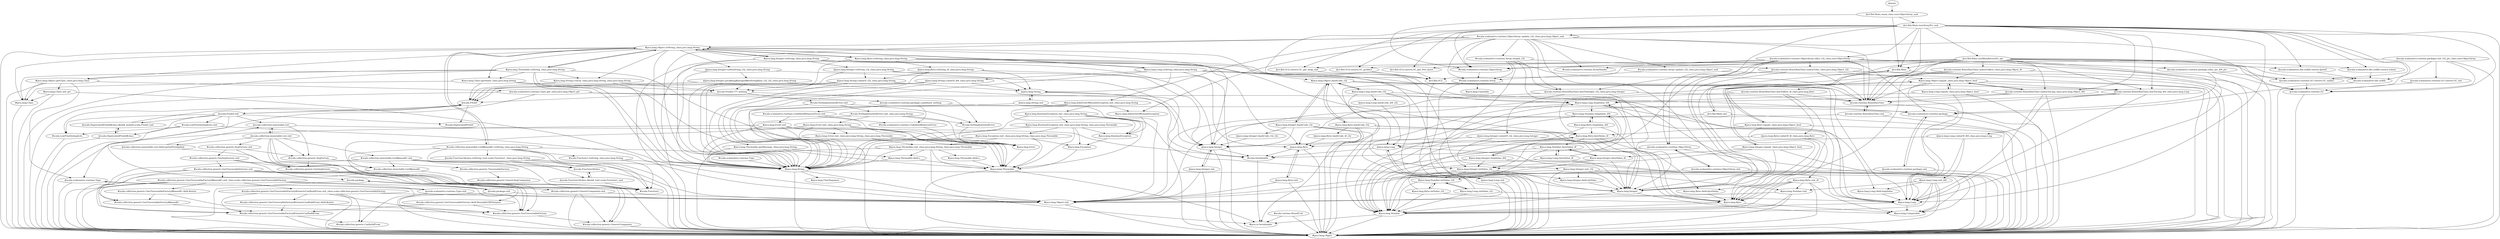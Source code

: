 digraph G {
"@main"->"@cl.fbd.Main::main_class.ssnr.ObjectArray_unit";
"#scala.scalanative.runtime.Type"->"#java.lang.String";
"#java.lang.String"->"#java.io.Serializable";
"#java.lang.String"->"#java.lang.Comparable";
"#java.lang.String"->"#java.lang.CharSequence";
"#java.lang.String"->"#java.lang.Object";
"#scala.scalanative.runtime.ObjectArray"->"#scala.scalanative.runtime.Array";
"#scala.scalanative.runtime.Array"->"#java.io.Serializable";
"#scala.scalanative.runtime.Array"->"#java.lang.Cloneable";
"#scala.scalanative.runtime.Array"->"#java.lang.Object";
"#scala.runtime.BoxedUnit"->"#java.io.Serializable";
"#scala.runtime.BoxedUnit"->"#java.lang.Object";
"@scala.scalanative.runtime.package::init_i32_ptr_class.ssnr.ObjectArray"->"@scala.scalanative.runtime.package";
"@scala.scalanative.runtime.package::init_i32_ptr_class.ssnr.ObjectArray"->"#scala.scalanative.runtime.ObjectArray";
"@scala.scalanative.runtime.package::init_i32_ptr_class.ssnr.ObjectArray"->"@scala.scalanative.runtime.GC";
"@scala.scalanative.runtime.package::init_i32_ptr_class.ssnr.ObjectArray"->"@scala.scalanative.runtime.GC::extern.GC_init";
"@scala.scalanative.runtime.package::init_i32_ptr_class.ssnr.ObjectArray"->"#java.lang.Object";
"@scala.scalanative.runtime.GC::extern.GC_init"->"@scala.scalanative.runtime.GC";
"@scala.scalanative.runtime.GC"->"#java.lang.Object";
"@scala.scalanative.runtime.package"->"@scala.scalanative.runtime.package::init";
"@scala.scalanative.runtime.package"->"#java.lang.Object";
"@scala.scalanative.runtime.package::init"->"@scala.scalanative.runtime.package";
"@scala.scalanative.runtime.package::init"->"#java.lang.Object::init";
"@scala.scalanative.runtime.package::init"->"#java.lang.Object";
"#java.lang.Object::init"->"#java.lang.Object";
"@cl.fbd.Main::main_class.ssnr.ObjectArray_unit"->"@cl.fbd.Main::testArrayPtr_unit";
"@cl.fbd.Main::main_class.ssnr.ObjectArray_unit"->"#scala.scalanative.runtime.ObjectArray";
"@cl.fbd.Main::main_class.ssnr.ObjectArray_unit"->"@cl.fbd.Main";
"@cl.fbd.Main"->"@cl.fbd.Main::init";
"@cl.fbd.Main"->"#java.lang.Object";
"@cl.fbd.Main::init"->"#java.lang.Object::init";
"@cl.fbd.Main::init"->"#java.lang.Object";
"@cl.fbd.Main::init"->"@cl.fbd.Main";
"@cl.fbd.Main::testArrayPtr_unit"->"@cl.fbd.GC2::extern.GC_get_heap_size";
"@cl.fbd.Main::testArrayPtr_unit"->"@scala.scalanative.libc.stdlib";
"@cl.fbd.Main::testArrayPtr_unit"->"@scala.scalanative.libc.stdlib::extern.fprintf";
"@cl.fbd.Main::testArrayPtr_unit"->"@cl.fbd.GC2::extern.GC_gcollect";
"@cl.fbd.Main::testArrayPtr_unit"->"@scala.runtime.BoxesRunTime";
"@cl.fbd.Main::testArrayPtr_unit"->"@scala.runtime.BoxesRunTime::boxToLong_i64_class.java.lang.Long";
"@cl.fbd.Main::testArrayPtr_unit"->"@scala.scalanative.runtime.ObjectArray::alloc_i32_class.ssnr.ObjectArray";
"@cl.fbd.Main::testArrayPtr_unit"->"@cl.fbd.GC2";
"@cl.fbd.Main::testArrayPtr_unit"->"@scala.runtime.BoxesRunTime::unboxToLong_class.java.lang.Object_i64";
"@cl.fbd.Main::testArrayPtr_unit"->"#scala.scalanative.runtime.ObjectArray::update_i32_class.java.lang.Object_unit";
"@cl.fbd.Main::testArrayPtr_unit"->"@scala.scalanative.runtime.GC::extern.GC_malloc";
"@cl.fbd.Main::testArrayPtr_unit"->"@scala.scalanative.libc.stdlib::extern.stdout";
"@cl.fbd.Main::testArrayPtr_unit"->"#java.lang.Long";
"@cl.fbd.Main::testArrayPtr_unit"->"@cl.fbd.GC2::extern.GC_get_free_bytes";
"@cl.fbd.Main::testArrayPtr_unit"->"@scala.scalanative.runtime.ObjectArray";
"@cl.fbd.Main::testArrayPtr_unit"->"#scala.scalanative.runtime.ObjectArray";
"@cl.fbd.Main::testArrayPtr_unit"->"@scala.scalanative.runtime.GC";
"@cl.fbd.Main::testArrayPtr_unit"->"@cl.fbd.Main::useMemReturnPtr_ptr";
"@cl.fbd.Main::testArrayPtr_unit"->"#java.lang.Object";
"@cl.fbd.Main::testArrayPtr_unit"->"@cl.fbd.Main";
"@cl.fbd.Main::useMemReturnPtr_ptr"->"@cl.fbd.GC2::extern.GC_get_heap_size";
"@cl.fbd.Main::useMemReturnPtr_ptr"->"@scala.scalanative.libc.stdlib";
"@cl.fbd.Main::useMemReturnPtr_ptr"->"@scala.scalanative.libc.stdlib::extern.fprintf";
"@cl.fbd.Main::useMemReturnPtr_ptr"->"@cl.fbd.GC2::extern.GC_gcollect";
"@cl.fbd.Main::useMemReturnPtr_ptr"->"#java.lang.Byte";
"@cl.fbd.Main::useMemReturnPtr_ptr"->"@scala.runtime.BoxesRunTime";
"@cl.fbd.Main::useMemReturnPtr_ptr"->"@scala.runtime.BoxesRunTime::boxToLong_i64_class.java.lang.Long";
"@cl.fbd.Main::useMemReturnPtr_ptr"->"@cl.fbd.GC2";
"@cl.fbd.Main::useMemReturnPtr_ptr"->"@scala.runtime.BoxesRunTime::unboxToLong_class.java.lang.Object_i64";
"@cl.fbd.Main::useMemReturnPtr_ptr"->"@scala.scalanative.runtime.GC::extern.GC_malloc";
"@cl.fbd.Main::useMemReturnPtr_ptr"->"@scala.scalanative.libc.stdlib::extern.stdout";
"@cl.fbd.Main::useMemReturnPtr_ptr"->"#java.lang.Long";
"@cl.fbd.Main::useMemReturnPtr_ptr"->"@scala.runtime.BoxesRunTime::boxToByte_i8_class.java.lang.Byte";
"@cl.fbd.Main::useMemReturnPtr_ptr"->"@cl.fbd.GC2::extern.GC_get_free_bytes";
"@cl.fbd.Main::useMemReturnPtr_ptr"->"@scala.runtime.BoxesRunTime::unboxToByte_class.java.lang.Object_i8";
"@cl.fbd.Main::useMemReturnPtr_ptr"->"@scala.scalanative.runtime.GC";
"@cl.fbd.Main::useMemReturnPtr_ptr"->"#java.lang.Object";
"@cl.fbd.Main::useMemReturnPtr_ptr"->"@cl.fbd.Main";
"@scala.runtime.BoxesRunTime::unboxToByte_class.java.lang.Object_i8"->"#java.lang.Object::equals_class.java.lang.Object_bool";
"@scala.runtime.BoxesRunTime::unboxToByte_class.java.lang.Object_i8"->"#java.lang.Byte";
"@scala.runtime.BoxesRunTime::unboxToByte_class.java.lang.Object_i8"->"@scala.runtime.BoxesRunTime";
"@scala.runtime.BoxesRunTime::unboxToByte_class.java.lang.Object_i8"->"#java.lang.Byte::byteValue_i8";
"@scala.runtime.BoxesRunTime::unboxToByte_class.java.lang.Object_i8"->"#java.lang.Object";
"#java.lang.Byte::byteValue_i8"->"#java.lang.Byte::field.byteValue";
"#java.lang.Byte::byteValue_i8"->"#java.lang.Number::byteValue_i8";
"#java.lang.Byte::byteValue_i8"->"#java.lang.Byte";
"#java.lang.Byte::byteValue_i8"->"#java.lang.Number";
"#java.lang.Number"->"#java.io.Serializable";
"#java.lang.Number"->"#java.lang.Object";
"#java.lang.Byte"->"#java.lang.Number";
"#java.lang.Byte"->"#java.lang.Comparable";
"#java.lang.Number::byteValue_i8"->"#java.lang.Number";
"#java.lang.Number::byteValue_i8"->"#java.lang.Number::intValue_i32";
"#java.lang.Number::intValue_i32"->"#java.lang.Number";
"#java.lang.Byte::field.byteValue"->"#java.lang.Byte";
"@scala.runtime.BoxesRunTime"->"@scala.runtime.BoxesRunTime::init";
"@scala.runtime.BoxesRunTime"->"#java.lang.Object";
"@scala.runtime.BoxesRunTime::init"->"@scala.runtime.BoxesRunTime";
"@scala.runtime.BoxesRunTime::init"->"#java.lang.Object::init";
"@scala.runtime.BoxesRunTime::init"->"#java.lang.Object";
"#java.lang.Object::equals_class.java.lang.Object_bool"->"#java.lang.Long";
"#java.lang.Object::equals_class.java.lang.Object_bool"->"@scala.runtime.BoxesRunTime";
"#java.lang.Object::equals_class.java.lang.Object_bool"->"@scala.runtime.BoxesRunTime::boxToLong_i64_class.java.lang.Long";
"#java.lang.Object::equals_class.java.lang.Object_bool"->"@scala.runtime.BoxesRunTime::unboxToLong_class.java.lang.Object_i64";
"#java.lang.Object::equals_class.java.lang.Object_bool"->"#java.lang.Object";
"@scala.runtime.BoxesRunTime::unboxToLong_class.java.lang.Object_i64"->"#java.lang.Object::equals_class.java.lang.Object_bool";
"@scala.runtime.BoxesRunTime::unboxToLong_class.java.lang.Object_i64"->"#java.lang.Long";
"@scala.runtime.BoxesRunTime::unboxToLong_class.java.lang.Object_i64"->"@scala.runtime.BoxesRunTime";
"@scala.runtime.BoxesRunTime::unboxToLong_class.java.lang.Object_i64"->"#java.lang.Long::longValue_i64";
"@scala.runtime.BoxesRunTime::unboxToLong_class.java.lang.Object_i64"->"#java.lang.Object";
"#java.lang.Long::longValue_i64"->"#java.lang.Long";
"#java.lang.Long::longValue_i64"->"#java.lang.Number::longValue_i64";
"#java.lang.Long::longValue_i64"->"#java.lang.Number";
"#java.lang.Long::longValue_i64"->"#java.lang.Long::field.longValue";
"#java.lang.Long::field.longValue"->"#java.lang.Long";
"#java.lang.Long"->"#java.lang.Number";
"#java.lang.Long"->"#java.lang.Comparable";
"#java.lang.Number::longValue_i64"->"#java.lang.Number";
"@scala.runtime.BoxesRunTime::boxToLong_i64_class.java.lang.Long"->"#java.lang.Long";
"@scala.runtime.BoxesRunTime::boxToLong_i64_class.java.lang.Long"->"@java.lang.Long";
"@scala.runtime.BoxesRunTime::boxToLong_i64_class.java.lang.Long"->"@java.lang.Long::valueOf_i64_class.java.lang.Long";
"@scala.runtime.BoxesRunTime::boxToLong_i64_class.java.lang.Long"->"@scala.runtime.BoxesRunTime";
"@java.lang.Long::valueOf_i64_class.java.lang.Long"->"@java.lang.Long";
"@java.lang.Long::valueOf_i64_class.java.lang.Long"->"#java.lang.Long";
"@java.lang.Long::valueOf_i64_class.java.lang.Long"->"#java.lang.Long::init_i64";
"#java.lang.Long::init_i64"->"#java.lang.Long::field.longValue";
"#java.lang.Long::init_i64"->"#java.lang.Long";
"#java.lang.Long::init_i64"->"#java.lang.Number::init";
"#java.lang.Long::init_i64"->"#java.lang.Number";
"#java.lang.Long::init_i64"->"#java.lang.Comparable";
"#java.lang.Long::init_i64"->"#java.lang.Object";
"#java.lang.Number::init"->"#java.lang.Number";
"#java.lang.Number::init"->"#java.lang.Object::init";
"#java.lang.Number::init"->"#java.lang.Object";
"@java.lang.Long"->"#scala.Serializable";
"@java.lang.Long"->"@java.lang.Long::init";
"@java.lang.Long"->"#java.lang.Object";
"@java.lang.Long::init"->"@java.lang.Long";
"@java.lang.Long::init"->"#java.lang.Object::init";
"@java.lang.Long::init"->"#java.lang.Object";
"#scala.Serializable"->"#java.io.Serializable";
"@cl.fbd.GC2::extern.GC_get_free_bytes"->"@cl.fbd.GC2";
"@cl.fbd.GC2"->"#java.lang.Object";
"@scala.runtime.BoxesRunTime::boxToByte_i8_class.java.lang.Byte"->"#java.lang.Byte";
"@scala.runtime.BoxesRunTime::boxToByte_i8_class.java.lang.Byte"->"@java.lang.Byte";
"@scala.runtime.BoxesRunTime::boxToByte_i8_class.java.lang.Byte"->"@scala.runtime.BoxesRunTime";
"@scala.runtime.BoxesRunTime::boxToByte_i8_class.java.lang.Byte"->"@java.lang.Byte::valueOf_i8_class.java.lang.Byte";
"@java.lang.Byte::valueOf_i8_class.java.lang.Byte"->"@java.lang.Byte";
"@java.lang.Byte::valueOf_i8_class.java.lang.Byte"->"#java.lang.Byte";
"@java.lang.Byte::valueOf_i8_class.java.lang.Byte"->"#java.lang.Byte::init_i8";
"#java.lang.Byte::init_i8"->"#java.lang.Byte::field.byteValue";
"#java.lang.Byte::init_i8"->"#java.lang.Byte";
"#java.lang.Byte::init_i8"->"#java.lang.Number::init";
"#java.lang.Byte::init_i8"->"#java.lang.Number";
"#java.lang.Byte::init_i8"->"#java.lang.Comparable";
"#java.lang.Byte::init_i8"->"#java.lang.Object";
"@java.lang.Byte"->"@java.lang.Byte::init";
"@java.lang.Byte"->"#scala.Serializable";
"@java.lang.Byte"->"#java.lang.Object";
"@java.lang.Byte::init"->"@java.lang.Byte";
"@java.lang.Byte::init"->"#java.lang.Object::init";
"@java.lang.Byte::init"->"#java.lang.Object";
"@scala.scalanative.libc.stdlib::extern.stdout"->"@scala.scalanative.libc.stdlib";
"@scala.scalanative.libc.stdlib"->"#java.lang.Object";
"@scala.scalanative.runtime.GC::extern.GC_malloc"->"@scala.scalanative.runtime.GC";
"@cl.fbd.GC2::extern.GC_gcollect"->"@cl.fbd.GC2";
"@scala.scalanative.libc.stdlib::extern.fprintf"->"@scala.scalanative.libc.stdlib";
"@cl.fbd.GC2::extern.GC_get_heap_size"->"@cl.fbd.GC2";
"@scala.scalanative.runtime.ObjectArray"->"#scala.Serializable";
"@scala.scalanative.runtime.ObjectArray"->"@scala.scalanative.runtime.ObjectArray::init";
"@scala.scalanative.runtime.ObjectArray"->"#java.lang.Object";
"@scala.scalanative.runtime.ObjectArray::init"->"@scala.scalanative.runtime.ObjectArray";
"@scala.scalanative.runtime.ObjectArray::init"->"#java.lang.Object::init";
"@scala.scalanative.runtime.ObjectArray::init"->"#java.lang.Object";
"#scala.scalanative.runtime.ObjectArray::update_i32_class.java.lang.Object_unit"->"#scala.scalanative.runtime.Array::length_i32";
"#scala.scalanative.runtime.ObjectArray::update_i32_class.java.lang.Object_unit"->"@scala.runtime.BoxesRunTime::boxToInteger_i32_class.java.lang.Integer";
"#scala.scalanative.runtime.ObjectArray::update_i32_class.java.lang.Object_unit"->"@scala.runtime.BoxesRunTime";
"#scala.scalanative.runtime.ObjectArray::update_i32_class.java.lang.Object_unit"->"#scala.scalanative.runtime.Array::update_i32_class.java.lang.Object_unit";
"#scala.scalanative.runtime.ObjectArray::update_i32_class.java.lang.Object_unit"->"#java.lang.String";
"#scala.scalanative.runtime.ObjectArray::update_i32_class.java.lang.Object_unit"->"#java.lang.IndexOutOfBoundsException";
"#scala.scalanative.runtime.ObjectArray::update_i32_class.java.lang.Object_unit"->"#java.lang.IndexOutOfBoundsException::init_class.java.lang.String";
"#scala.scalanative.runtime.ObjectArray::update_i32_class.java.lang.Object_unit"->"#java.lang.Integer";
"#scala.scalanative.runtime.ObjectArray::update_i32_class.java.lang.Object_unit"->"#scala.scalanative.runtime.ObjectArray";
"#scala.scalanative.runtime.ObjectArray::update_i32_class.java.lang.Object_unit"->"#java.lang.Object::toString_class.java.lang.String";
"#scala.scalanative.runtime.ObjectArray::update_i32_class.java.lang.Object_unit"->"#scala.scalanative.runtime.Array";
"#scala.scalanative.runtime.ObjectArray::update_i32_class.java.lang.Object_unit"->"#java.lang.Object";
"#scala.scalanative.runtime.ObjectArray::update_i32_class.java.lang.Object_unit"->"#scala.scalanative.runtime.ArrayHeader";
"#java.lang.Object::toString_class.java.lang.String"->"#java.lang.String::concat_class.java.lang.String_class.java.lang.String";
"#java.lang.Object::toString_class.java.lang.String"->"@java.lang.Integer::toHexString_i32_class.java.lang.String";
"#java.lang.Object::toString_class.java.lang.String"->"#java.lang.Class::getName_class.java.lang.String";
"#java.lang.Object::toString_class.java.lang.String"->"@java.lang.Integer";
"#java.lang.Object::toString_class.java.lang.String"->"#java.lang.Object::hashCode_i32";
"#java.lang.Object::toString_class.java.lang.String"->"#java.lang.Object::getClass_class.java.lang.Class";
"#java.lang.Object::toString_class.java.lang.String"->"#java.lang.String";
"#java.lang.Object::toString_class.java.lang.String"->"#java.lang.Class";
"#java.lang.Object::toString_class.java.lang.String"->"#java.lang.Object";
"#java.lang.Class"->"#java.lang.Object";
"#java.lang.Object::getClass_class.java.lang.Class"->"#java.lang.Class::init_ptr";
"#java.lang.Object::getClass_class.java.lang.Class"->"@scala.scalanative.runtime.Type";
"#java.lang.Object::getClass_class.java.lang.Class"->"#java.lang.Class";
"#java.lang.Object::getClass_class.java.lang.Class"->"@scala.scalanative.runtime.Type::get_class.java.lang.Object_ptr";
"#java.lang.Object::getClass_class.java.lang.Class"->"#java.lang.Object";
"@scala.scalanative.runtime.Type::get_class.java.lang.Object_ptr"->"@scala.scalanative.runtime.Type";
"@scala.scalanative.runtime.Type::get_class.java.lang.Object_ptr"->"@scala.scalanative.runtime.package::undefined_nothing";
"@scala.scalanative.runtime.Type::get_class.java.lang.Object_ptr"->"@scala.scalanative.runtime.package";
"@scala.scalanative.runtime.Type::get_class.java.lang.Object_ptr"->"#java.lang.Object";
"@scala.scalanative.runtime.package::undefined_nothing"->"@scala.scalanative.runtime.package";
"@scala.scalanative.runtime.package::undefined_nothing"->"#scala.scalanative.runtime.UndefinedBehaviorError::init";
"@scala.scalanative.runtime.package::undefined_nothing"->"#scala.scalanative.runtime.UndefinedBehaviorError";
"#scala.scalanative.runtime.UndefinedBehaviorError"->"#java.lang.Error";
"#java.lang.Error"->"#java.lang.Throwable";
"#java.lang.Throwable"->"#java.io.Serializable";
"#java.lang.Throwable"->"#java.lang.Object";
"#scala.scalanative.runtime.UndefinedBehaviorError::init"->"#scala.scalanative.runtime.UndefinedBehaviorError";
"#scala.scalanative.runtime.UndefinedBehaviorError::init"->"#java.lang.Error::init";
"#scala.scalanative.runtime.UndefinedBehaviorError::init"->"#java.lang.Error";
"#java.lang.Error::init"->"#java.lang.Throwable";
"#java.lang.Error::init"->"#java.lang.String";
"#java.lang.Error::init"->"#java.lang.Error";
"#java.lang.Error::init"->"#java.lang.Object";
"#java.lang.Error::init"->"#java.lang.Error::init_class.java.lang.String_class.java.lang.Throwable";
"#java.lang.Error::init_class.java.lang.String_class.java.lang.Throwable"->"#java.lang.Throwable::init_class.java.lang.String_class.java.lang.Throwable";
"#java.lang.Error::init_class.java.lang.String_class.java.lang.Throwable"->"#java.lang.Throwable";
"#java.lang.Error::init_class.java.lang.String_class.java.lang.Throwable"->"#java.lang.String";
"#java.lang.Error::init_class.java.lang.String_class.java.lang.Throwable"->"#java.lang.Error";
"#java.lang.Throwable::init_class.java.lang.String_class.java.lang.Throwable"->"#java.lang.Throwable::field.s";
"#java.lang.Throwable::init_class.java.lang.String_class.java.lang.Throwable"->"#java.lang.Throwable::field.e";
"#java.lang.Throwable::init_class.java.lang.String_class.java.lang.Throwable"->"#java.lang.Throwable";
"#java.lang.Throwable::init_class.java.lang.String_class.java.lang.Throwable"->"#java.lang.String";
"#java.lang.Throwable::init_class.java.lang.String_class.java.lang.Throwable"->"#java.lang.Object::init";
"#java.lang.Throwable::init_class.java.lang.String_class.java.lang.Throwable"->"#java.lang.Object";
"#java.lang.Throwable::field.e"->"#java.lang.Throwable";
"#java.lang.Throwable::field.s"->"#java.lang.Throwable";
"#java.lang.Throwable::field.s"->"#java.lang.String";
"@scala.scalanative.runtime.Type"->"@scala.scalanative.runtime.Type::init";
"@scala.scalanative.runtime.Type"->"#java.lang.Object";
"@scala.scalanative.runtime.Type::init"->"@scala.scalanative.runtime.Type";
"@scala.scalanative.runtime.Type::init"->"#java.lang.Object::init";
"@scala.scalanative.runtime.Type::init"->"#java.lang.Object";
"#java.lang.Class::init_ptr"->"#java.lang.Class";
"#java.lang.Class::init_ptr"->"#java.lang.Object::init";
"#java.lang.Class::init_ptr"->"#java.lang.Object";
"#java.lang.Object::hashCode_i32"->"#java.lang.Long";
"#java.lang.Object::hashCode_i32"->"@scala.runtime.BoxesRunTime";
"#java.lang.Object::hashCode_i32"->"@scala.runtime.BoxesRunTime::boxToLong_i64_class.java.lang.Long";
"#java.lang.Object::hashCode_i32"->"#java.lang.Object";
"@java.lang.Integer"->"#scala.Serializable";
"@java.lang.Integer"->"@java.lang.Integer::init";
"@java.lang.Integer"->"#java.lang.Object";
"@java.lang.Integer::init"->"@java.lang.Integer";
"@java.lang.Integer::init"->"#java.lang.Object::init";
"@java.lang.Integer::init"->"#java.lang.Object";
"#java.lang.Class::getName_class.java.lang.String"->"@scala.Predef::???_nothing";
"#java.lang.Class::getName_class.java.lang.String"->"#java.lang.String";
"#java.lang.Class::getName_class.java.lang.String"->"#java.lang.Class";
"#java.lang.Class::getName_class.java.lang.String"->"@scala.Predef";
"@scala.Predef"->"@scala.Predef::init";
"@scala.Predef"->"#scala.DeprecatedPredef";
"@scala.Predef"->"#scala.LowPriorityImplicits";
"#scala.LowPriorityImplicits"->"#java.lang.Object";
"@scala.Predef::init"->"#scala.LowPriorityImplicits";
"@scala.Predef::init"->"#scala.LowPriorityImplicits::init";
"@scala.Predef::init"->"@scala.package";
"@scala.Predef::init"->"@scala.DeprecatedPredef$class::$init$_module.scala.Predef_unit";
"@scala.Predef::init"->"#scala.DeprecatedPredef";
"@scala.Predef::init"->"@scala.DeprecatedPredef$class";
"@scala.Predef::init"->"@scala.Predef";
"@scala.Predef::init"->"@scala.collection.immutable.List";
"@scala.collection.immutable.List"->"@scala.collection.immutable.List::init";
"@scala.collection.immutable.List"->"#scala.Serializable";
"@scala.collection.immutable.List"->"#scala.collection.generic.SeqFactory";
"#scala.collection.generic.SeqFactory"->"#scala.collection.generic.TraversableFactory";
"#scala.collection.generic.SeqFactory"->"#scala.collection.generic.GenSeqFactory";
"#scala.collection.generic.GenSeqFactory"->"#scala.collection.generic.GenTraversableFactory";
"#scala.collection.generic.GenTraversableFactory"->"#scala.collection.generic.GenericCompanion";
"#scala.collection.generic.GenericCompanion"->"#java.lang.Object";
"#scala.collection.generic.TraversableFactory"->"#scala.collection.generic.GenericSeqCompanion";
"@scala.collection.immutable.List::init"->"#scala.collection.immutable.List$$anon$1::init";
"@scala.collection.immutable.List::init"->"#scala.Function1";
"@scala.collection.immutable.List::init"->"#scala.collection.generic.GenericCompanion";
"@scala.collection.immutable.List::init"->"@scala.collection.immutable.List::field.partialNotApplied";
"@scala.collection.immutable.List::init"->"#scala.collection.immutable.List$$anon$1";
"@scala.collection.immutable.List::init"->"#scala.collection.generic.SeqFactory";
"@scala.collection.immutable.List::init"->"@scala.collection.immutable.List";
"@scala.collection.immutable.List::init"->"#scala.collection.generic.SeqFactory::init";
"#scala.collection.generic.SeqFactory::init"->"#scala.collection.generic.GenSeqFactory::init";
"#scala.collection.generic.SeqFactory::init"->"#scala.collection.generic.SeqFactory";
"#scala.collection.generic.SeqFactory::init"->"#scala.collection.generic.GenSeqFactory";
"#scala.collection.generic.GenSeqFactory::init"->"#scala.collection.generic.GenTraversableFactory";
"#scala.collection.generic.GenSeqFactory::init"->"#scala.collection.generic.GenTraversableFactory::init";
"#scala.collection.generic.GenSeqFactory::init"->"#scala.collection.generic.GenSeqFactory";
"#scala.collection.generic.GenTraversableFactory::init"->"#scala.collection.generic.GenTraversableFactory::field.ReusableCBFInstance";
"#scala.collection.generic.GenTraversableFactory::init"->"#scala.collection.generic.GenericCompanion::init";
"#scala.collection.generic.GenTraversableFactory::init"->"#scala.collection.generic.GenTraversableFactory$GenericCanBuildFrom";
"#scala.collection.generic.GenTraversableFactory::init"->"#scala.collection.generic.GenTraversableFactory";
"#scala.collection.generic.GenTraversableFactory::init"->"#scala.collection.generic.GenTraversableFactory$$anon$1";
"#scala.collection.generic.GenTraversableFactory::init"->"#scala.collection.generic.GenTraversableFactory$$anon$1::init_class.scala.collection.generic.GenTraversableFactory";
"#scala.collection.generic.GenTraversableFactory::init"->"#scala.collection.generic.GenericCompanion";
"#scala.collection.generic.GenTraversableFactory$$anon$1::init_class.scala.collection.generic.GenTraversableFactory"->"#scala.collection.generic.GenTraversableFactory$GenericCanBuildFrom";
"#scala.collection.generic.GenTraversableFactory$$anon$1::init_class.scala.collection.generic.GenTraversableFactory"->"#scala.collection.generic.GenTraversableFactory";
"#scala.collection.generic.GenTraversableFactory$$anon$1::init_class.scala.collection.generic.GenTraversableFactory"->"#scala.collection.generic.GenTraversableFactory$$anon$1";
"#scala.collection.generic.GenTraversableFactory$$anon$1::init_class.scala.collection.generic.GenTraversableFactory"->"#scala.collection.generic.GenTraversableFactory$GenericCanBuildFrom::init_class.scala.collection.generic.GenTraversableFactory";
"#scala.collection.generic.GenTraversableFactory$$anon$1::init_class.scala.collection.generic.GenTraversableFactory"->"#scala.collection.generic.CanBuildFrom";
"#scala.collection.generic.GenTraversableFactory$$anon$1::init_class.scala.collection.generic.GenTraversableFactory"->"#java.lang.Object";
"#scala.collection.generic.GenTraversableFactory$$anon$1::init_class.scala.collection.generic.GenTraversableFactory"->"#scala.collection.generic.GenTraversableFactory$$anon$1::field.$outer";
"#scala.collection.generic.GenTraversableFactory$$anon$1::field.$outer"->"#scala.collection.generic.GenTraversableFactory";
"#scala.collection.generic.GenTraversableFactory$$anon$1::field.$outer"->"#scala.collection.generic.GenTraversableFactory$$anon$1";
"#scala.collection.generic.GenTraversableFactory$$anon$1"->"#scala.collection.generic.GenTraversableFactory$GenericCanBuildFrom";
"#scala.collection.generic.GenTraversableFactory$GenericCanBuildFrom"->"#java.lang.Object";
"#scala.collection.generic.GenTraversableFactory$GenericCanBuildFrom"->"#scala.collection.generic.CanBuildFrom";
"#scala.collection.generic.GenTraversableFactory$GenericCanBuildFrom::init_class.scala.collection.generic.GenTraversableFactory"->"#scala.collection.generic.GenTraversableFactory$GenericCanBuildFrom";
"#scala.collection.generic.GenTraversableFactory$GenericCanBuildFrom::init_class.scala.collection.generic.GenTraversableFactory"->"#scala.collection.generic.GenTraversableFactory";
"#scala.collection.generic.GenTraversableFactory$GenericCanBuildFrom::init_class.scala.collection.generic.GenTraversableFactory"->"#scala.collection.generic.GenTraversableFactory$GenericCanBuildFrom::field.$outer";
"#scala.collection.generic.GenTraversableFactory$GenericCanBuildFrom::init_class.scala.collection.generic.GenTraversableFactory"->"#java.lang.Object::init";
"#scala.collection.generic.GenTraversableFactory$GenericCanBuildFrom::init_class.scala.collection.generic.GenTraversableFactory"->"#scala.collection.generic.CanBuildFrom";
"#scala.collection.generic.GenTraversableFactory$GenericCanBuildFrom::init_class.scala.collection.generic.GenTraversableFactory"->"#java.lang.Object";
"#scala.collection.generic.GenTraversableFactory$GenericCanBuildFrom::field.$outer"->"#scala.collection.generic.GenTraversableFactory$GenericCanBuildFrom";
"#scala.collection.generic.GenTraversableFactory$GenericCanBuildFrom::field.$outer"->"#scala.collection.generic.GenTraversableFactory";
"#scala.collection.generic.GenericCompanion::init"->"#scala.collection.generic.GenericCompanion";
"#scala.collection.generic.GenericCompanion::init"->"#java.lang.Object::init";
"#scala.collection.generic.GenericCompanion::init"->"#java.lang.Object";
"#scala.collection.generic.GenTraversableFactory::field.ReusableCBFInstance"->"#scala.collection.generic.GenTraversableFactory$GenericCanBuildFrom";
"#scala.collection.generic.GenTraversableFactory::field.ReusableCBFInstance"->"#scala.collection.generic.GenTraversableFactory";
"#scala.collection.immutable.List$$anon$1"->"#scala.Function1";
"#scala.collection.immutable.List$$anon$1"->"#java.lang.Object";
"@scala.collection.immutable.List::field.partialNotApplied"->"#scala.Function1";
"@scala.collection.immutable.List::field.partialNotApplied"->"@scala.collection.immutable.List";
"#scala.collection.immutable.List$$anon$1::init"->"@scala.Function1$class";
"#scala.collection.immutable.List$$anon$1::init"->"#scala.Function1";
"#scala.collection.immutable.List$$anon$1::init"->"#scala.collection.immutable.List$$anon$1";
"#scala.collection.immutable.List$$anon$1::init"->"@scala.Function1$class::$init$_trait.scala.Function1_unit";
"#scala.collection.immutable.List$$anon$1::init"->"#java.lang.Object::init";
"#scala.collection.immutable.List$$anon$1::init"->"#java.lang.Object";
"@scala.Function1$class::$init$_trait.scala.Function1_unit"->"@scala.Function1$class";
"@scala.Function1$class::$init$_trait.scala.Function1_unit"->"#scala.Function1";
"@scala.Function1$class"->"@scala.Function1$class::$init$_trait.scala.Function1_unit";
"@scala.Function1$class"->"#java.lang.Object";
"@scala.DeprecatedPredef$class"->"@scala.DeprecatedPredef$class::$init$_module.scala.Predef_unit";
"@scala.DeprecatedPredef$class"->"#java.lang.Object";
"@scala.DeprecatedPredef$class::$init$_module.scala.Predef_unit"->"@scala.DeprecatedPredef$class";
"@scala.DeprecatedPredef$class::$init$_module.scala.Predef_unit"->"@scala.Predef";
"@scala.package"->"@scala.package::init";
"@scala.package"->"#java.lang.Object";
"@scala.package::init"->"@scala.package";
"@scala.package::init"->"#java.lang.Object::init";
"@scala.package::init"->"#java.lang.Object";
"#scala.LowPriorityImplicits::init"->"#scala.LowPriorityImplicits";
"#scala.LowPriorityImplicits::init"->"#java.lang.Object::init";
"#scala.LowPriorityImplicits::init"->"#java.lang.Object";
"@scala.Predef::???_nothing"->"#scala.NotImplementedError";
"@scala.Predef::???_nothing"->"@scala.Predef";
"@scala.Predef::???_nothing"->"#scala.NotImplementedError::init";
"#scala.NotImplementedError::init"->"#scala.NotImplementedError::init_class.java.lang.String";
"#scala.NotImplementedError::init"->"#scala.NotImplementedError";
"#scala.NotImplementedError::init"->"#java.lang.String";
"#scala.NotImplementedError"->"#java.lang.Error";
"#scala.NotImplementedError::init_class.java.lang.String"->"#scala.NotImplementedError";
"#scala.NotImplementedError::init_class.java.lang.String"->"#java.lang.String";
"#scala.NotImplementedError::init_class.java.lang.String"->"#java.lang.Error::init_class.java.lang.String";
"#scala.NotImplementedError::init_class.java.lang.String"->"#java.lang.Error";
"#java.lang.Error::init_class.java.lang.String"->"#java.lang.Throwable";
"#java.lang.Error::init_class.java.lang.String"->"#java.lang.String";
"#java.lang.Error::init_class.java.lang.String"->"#java.lang.Error";
"#java.lang.Error::init_class.java.lang.String"->"#java.lang.Object";
"#java.lang.Error::init_class.java.lang.String"->"#java.lang.Error::init_class.java.lang.String_class.java.lang.Throwable";
"@java.lang.Integer::toHexString_i32_class.java.lang.String"->"@java.lang.Integer";
"@java.lang.Integer::toHexString_i32_class.java.lang.String"->"#java.lang.String";
"@java.lang.Integer::toHexString_i32_class.java.lang.String"->"@java.lang.Integer::java$lang$Integer$$toStringBase_i32_i32_class.java.lang.String";
"@java.lang.Integer::java$lang$Integer$$toStringBase_i32_i32_class.java.lang.String"->"@java.lang.Integer";
"@java.lang.Integer::java$lang$Integer$$toStringBase_i32_i32_class.java.lang.String"->"@scala.Predef::???_nothing";
"@java.lang.Integer::java$lang$Integer$$toStringBase_i32_i32_class.java.lang.String"->"#java.lang.String";
"@java.lang.Integer::java$lang$Integer$$toStringBase_i32_i32_class.java.lang.String"->"@scala.Predef";
"#java.lang.String::concat_class.java.lang.String_class.java.lang.String"->"@scala.Predef::???_nothing";
"#java.lang.String::concat_class.java.lang.String_class.java.lang.String"->"#java.lang.String";
"#java.lang.String::concat_class.java.lang.String_class.java.lang.String"->"@scala.Predef";
"#java.lang.Integer"->"#java.lang.Number";
"#java.lang.Integer"->"#java.lang.Comparable";
"#java.lang.IndexOutOfBoundsException::init_class.java.lang.String"->"#java.lang.IndexOutOfBoundsException";
"#java.lang.IndexOutOfBoundsException::init_class.java.lang.String"->"#java.lang.RuntimeException";
"#java.lang.IndexOutOfBoundsException::init_class.java.lang.String"->"#java.lang.String";
"#java.lang.IndexOutOfBoundsException::init_class.java.lang.String"->"#java.lang.RuntimeException::init_class.java.lang.String";
"#java.lang.RuntimeException::init_class.java.lang.String"->"#java.lang.Throwable";
"#java.lang.RuntimeException::init_class.java.lang.String"->"#java.lang.RuntimeException::init_class.java.lang.String_class.java.lang.Throwable";
"#java.lang.RuntimeException::init_class.java.lang.String"->"#java.lang.RuntimeException";
"#java.lang.RuntimeException::init_class.java.lang.String"->"#java.lang.String";
"#java.lang.RuntimeException::init_class.java.lang.String"->"#java.lang.Object";
"#java.lang.RuntimeException"->"#java.lang.Exception";
"#java.lang.Exception"->"#java.lang.Throwable";
"#java.lang.RuntimeException::init_class.java.lang.String_class.java.lang.Throwable"->"#java.lang.Exception::init_class.java.lang.String_class.java.lang.Throwable";
"#java.lang.RuntimeException::init_class.java.lang.String_class.java.lang.Throwable"->"#java.lang.Exception";
"#java.lang.RuntimeException::init_class.java.lang.String_class.java.lang.Throwable"->"#java.lang.Throwable";
"#java.lang.RuntimeException::init_class.java.lang.String_class.java.lang.Throwable"->"#java.lang.RuntimeException";
"#java.lang.RuntimeException::init_class.java.lang.String_class.java.lang.Throwable"->"#java.lang.String";
"#java.lang.Exception::init_class.java.lang.String_class.java.lang.Throwable"->"#java.lang.Throwable::init_class.java.lang.String_class.java.lang.Throwable";
"#java.lang.Exception::init_class.java.lang.String_class.java.lang.Throwable"->"#java.lang.Exception";
"#java.lang.Exception::init_class.java.lang.String_class.java.lang.Throwable"->"#java.lang.Throwable";
"#java.lang.Exception::init_class.java.lang.String_class.java.lang.Throwable"->"#java.lang.String";
"#java.lang.IndexOutOfBoundsException"->"#java.lang.RuntimeException";
"#scala.scalanative.runtime.Array::update_i32_class.java.lang.Object_unit"->"#scala.scalanative.runtime.Array";
"#scala.scalanative.runtime.Array::update_i32_class.java.lang.Object_unit"->"#java.lang.Object";
"@scala.runtime.BoxesRunTime::boxToInteger_i32_class.java.lang.Integer"->"@java.lang.Integer::valueOf_i32_class.java.lang.Integer";
"@scala.runtime.BoxesRunTime::boxToInteger_i32_class.java.lang.Integer"->"#java.lang.Integer";
"@scala.runtime.BoxesRunTime::boxToInteger_i32_class.java.lang.Integer"->"@scala.runtime.BoxesRunTime";
"@scala.runtime.BoxesRunTime::boxToInteger_i32_class.java.lang.Integer"->"@java.lang.Integer";
"@java.lang.Integer::valueOf_i32_class.java.lang.Integer"->"@java.lang.Integer";
"@java.lang.Integer::valueOf_i32_class.java.lang.Integer"->"#java.lang.Integer";
"@java.lang.Integer::valueOf_i32_class.java.lang.Integer"->"#java.lang.Integer::init_i32";
"#java.lang.Integer::init_i32"->"#java.lang.Number::init";
"#java.lang.Integer::init_i32"->"#java.lang.Number";
"#java.lang.Integer::init_i32"->"#java.lang.Integer";
"#java.lang.Integer::init_i32"->"#java.lang.Integer::field.intValue";
"#java.lang.Integer::init_i32"->"#java.lang.Comparable";
"#java.lang.Integer::init_i32"->"#java.lang.Object";
"#java.lang.Integer::field.intValue"->"#java.lang.Integer";
"#scala.scalanative.runtime.Array::length_i32"->"@scala.runtime.BoxesRunTime::boxToInteger_i32_class.java.lang.Integer";
"#scala.scalanative.runtime.Array::length_i32"->"#java.lang.Integer";
"#scala.scalanative.runtime.Array::length_i32"->"@scala.runtime.BoxesRunTime";
"#scala.scalanative.runtime.Array::length_i32"->"@scala.runtime.BoxesRunTime::unboxToInt_class.java.lang.Object_i32";
"#scala.scalanative.runtime.Array::length_i32"->"#scala.scalanative.runtime.Array";
"#scala.scalanative.runtime.Array::length_i32"->"#java.lang.Object";
"@scala.runtime.BoxesRunTime::unboxToInt_class.java.lang.Object_i32"->"#java.lang.Object::equals_class.java.lang.Object_bool";
"@scala.runtime.BoxesRunTime::unboxToInt_class.java.lang.Object_i32"->"#java.lang.Integer::intValue_i32";
"@scala.runtime.BoxesRunTime::unboxToInt_class.java.lang.Object_i32"->"#java.lang.Integer";
"@scala.runtime.BoxesRunTime::unboxToInt_class.java.lang.Object_i32"->"@scala.runtime.BoxesRunTime";
"@scala.runtime.BoxesRunTime::unboxToInt_class.java.lang.Object_i32"->"#java.lang.Object";
"#java.lang.Integer::intValue_i32"->"#java.lang.Number";
"#java.lang.Integer::intValue_i32"->"#java.lang.Number::intValue_i32";
"#java.lang.Integer::intValue_i32"->"#java.lang.Integer";
"#java.lang.Integer::intValue_i32"->"#java.lang.Integer::field.intValue";
"@scala.scalanative.runtime.ObjectArray::alloc_i32_class.ssnr.ObjectArray"->"@scala.runtime.BoxesRunTime::boxToInteger_i32_class.java.lang.Integer";
"@scala.scalanative.runtime.ObjectArray::alloc_i32_class.ssnr.ObjectArray"->"@scala.scalanative.runtime.package::alloc_ptr_i64_ptr";
"@scala.scalanative.runtime.ObjectArray::alloc_i32_class.ssnr.ObjectArray"->"@scala.scalanative.runtime.package";
"@scala.scalanative.runtime.ObjectArray::alloc_i32_class.ssnr.ObjectArray"->"#java.lang.Integer";
"@scala.scalanative.runtime.ObjectArray::alloc_i32_class.ssnr.ObjectArray"->"@scala.scalanative.runtime.ObjectArray";
"@scala.scalanative.runtime.ObjectArray::alloc_i32_class.ssnr.ObjectArray"->"#scala.scalanative.runtime.ObjectArray";
"@scala.scalanative.runtime.ObjectArray::alloc_i32_class.ssnr.ObjectArray"->"@scala.runtime.BoxesRunTime";
"@scala.scalanative.runtime.ObjectArray::alloc_i32_class.ssnr.ObjectArray"->"@scala.runtime.BoxesRunTime::unboxToInt_class.java.lang.Object_i32";
"@scala.scalanative.runtime.ObjectArray::alloc_i32_class.ssnr.ObjectArray"->"#java.lang.Object";
"@scala.scalanative.runtime.ObjectArray::alloc_i32_class.ssnr.ObjectArray"->"#scala.scalanative.runtime.ArrayHeader";
"@scala.scalanative.runtime.package::alloc_ptr_i64_ptr"->"@scala.scalanative.runtime.package";
"@scala.scalanative.runtime.package::alloc_ptr_i64_ptr"->"@scala.scalanative.runtime.GC";
"@scala.scalanative.runtime.package::alloc_ptr_i64_ptr"->"@scala.scalanative.runtime.GC::extern.GC_malloc";
"#java.lang.Object::equals_class.java.lang.Object_bool"->"#java.lang.Long::equals_class.java.lang.Object_bool";
"#java.lang.Number::intValue_i32"->"#java.lang.Long::intValue_i32";
"#java.lang.Number::byteValue_i8"->"#java.lang.Long::byteValue_i8";
"#java.lang.Object::hashCode_i32"->"#java.lang.Long::hashCode_i32";
"#java.lang.Object::toString_class.java.lang.String"->"#java.lang.Long::toString_class.java.lang.String";
"#java.lang.Object::equals_class.java.lang.Object_bool"->"#java.lang.Byte::equals_class.java.lang.Object_bool";
"#java.lang.Object::toString_class.java.lang.String"->"#java.lang.Byte::toString_class.java.lang.String";
"#java.lang.Object::hashCode_i32"->"#java.lang.Byte::hashCode_i32";
"#java.lang.Number::intValue_i32"->"#java.lang.Byte::intValue_i32";
"#java.lang.Number::longValue_i64"->"#java.lang.Byte::longValue_i64";
"#java.lang.Object::toString_class.java.lang.String"->"#java.lang.Throwable::toString_class.java.lang.String";
"#java.lang.Object::toString_class.java.lang.String"->"#scala.collection.immutable.List$$anon$1::toString_class.java.lang.String";
"#java.lang.Object::hashCode_i32"->"#java.lang.Integer::hashCode_i32";
"#java.lang.Object::toString_class.java.lang.String"->"#java.lang.Integer::toString_class.java.lang.String";
"#java.lang.Object::equals_class.java.lang.Object_bool"->"#java.lang.Integer::equals_class.java.lang.Object_bool";
"#java.lang.Number::byteValue_i8"->"#java.lang.Integer::byteValue_i8";
"#java.lang.Number::longValue_i64"->"#java.lang.Integer::longValue_i64";
"#java.lang.Integer::longValue_i64"->"#java.lang.Integer::intValue_i32";
"#java.lang.Integer::longValue_i64"->"#java.lang.Number::longValue_i64";
"#java.lang.Integer::longValue_i64"->"#java.lang.Number";
"#java.lang.Integer::longValue_i64"->"#java.lang.Integer";
"#java.lang.Integer::byteValue_i8"->"#java.lang.Integer::intValue_i32";
"#java.lang.Integer::byteValue_i8"->"#java.lang.Number::byteValue_i8";
"#java.lang.Integer::byteValue_i8"->"#java.lang.Number";
"#java.lang.Integer::byteValue_i8"->"#java.lang.Integer";
"#java.lang.Integer::equals_class.java.lang.Object_bool"->"#java.lang.Object::equals_class.java.lang.Object_bool";
"#java.lang.Integer::equals_class.java.lang.Object_bool"->"#java.lang.Integer::intValue_i32";
"#java.lang.Integer::equals_class.java.lang.Object_bool"->"#java.lang.Integer";
"#java.lang.Integer::equals_class.java.lang.Object_bool"->"#java.lang.Integer::byteValue_i8";
"#java.lang.Integer::equals_class.java.lang.Object_bool"->"#java.lang.Object";
"#java.lang.Integer::toString_class.java.lang.String"->"#java.lang.Integer::intValue_i32";
"#java.lang.Integer::toString_class.java.lang.String"->"@java.lang.Integer::toString_i32_class.java.lang.String";
"#java.lang.Integer::toString_class.java.lang.String"->"#java.lang.Integer";
"#java.lang.Integer::toString_class.java.lang.String"->"@java.lang.Integer";
"#java.lang.Integer::toString_class.java.lang.String"->"#java.lang.Object::toString_class.java.lang.String";
"#java.lang.Integer::toString_class.java.lang.String"->"#java.lang.String";
"#java.lang.Integer::toString_class.java.lang.String"->"#java.lang.Object";
"@java.lang.Integer::toString_i32_class.java.lang.String"->"@java.lang.Integer";
"@java.lang.Integer::toString_i32_class.java.lang.String"->"@java.lang.String::valueOf_i32_class.java.lang.String";
"@java.lang.Integer::toString_i32_class.java.lang.String"->"#java.lang.String";
"@java.lang.Integer::toString_i32_class.java.lang.String"->"@java.lang.String";
"@java.lang.String"->"#scala.Serializable";
"@java.lang.String"->"@java.lang.String::init";
"@java.lang.String"->"#java.lang.Object";
"@java.lang.String::init"->"@java.lang.String";
"@java.lang.String::init"->"#java.lang.Object::init";
"@java.lang.String::init"->"#java.lang.Object";
"@java.lang.String::valueOf_i32_class.java.lang.String"->"@scala.Predef::???_nothing";
"@java.lang.String::valueOf_i32_class.java.lang.String"->"@java.lang.String";
"@java.lang.String::valueOf_i32_class.java.lang.String"->"#java.lang.String";
"@java.lang.String::valueOf_i32_class.java.lang.String"->"@scala.Predef";
"#java.lang.Integer::hashCode_i32"->"@java.lang.Integer::hashCode_i32_i32";
"#java.lang.Integer::hashCode_i32"->"#java.lang.Integer::intValue_i32";
"#java.lang.Integer::hashCode_i32"->"#java.lang.Integer";
"#java.lang.Integer::hashCode_i32"->"@java.lang.Integer";
"#java.lang.Integer::hashCode_i32"->"#java.lang.Object::hashCode_i32";
"#java.lang.Integer::hashCode_i32"->"#java.lang.Object";
"@java.lang.Integer::hashCode_i32_i32"->"@java.lang.Integer";
"#scala.collection.immutable.List$$anon$1::toString_class.java.lang.String"->"@scala.Function1$class";
"#scala.collection.immutable.List$$anon$1::toString_class.java.lang.String"->"@scala.Function1$class::toString_trait.scala.Function1_class.java.lang.String";
"#scala.collection.immutable.List$$anon$1::toString_class.java.lang.String"->"#scala.Function1";
"#scala.collection.immutable.List$$anon$1::toString_class.java.lang.String"->"#java.lang.Object::toString_class.java.lang.String";
"#scala.collection.immutable.List$$anon$1::toString_class.java.lang.String"->"#scala.collection.immutable.List$$anon$1";
"#scala.collection.immutable.List$$anon$1::toString_class.java.lang.String"->"#java.lang.String";
"#scala.collection.immutable.List$$anon$1::toString_class.java.lang.String"->"#scala.Function1::toString_class.java.lang.String";
"#scala.collection.immutable.List$$anon$1::toString_class.java.lang.String"->"#java.lang.Object";
"#scala.Function1::toString_class.java.lang.String"->"#scala.Function1";
"#scala.Function1::toString_class.java.lang.String"->"#java.lang.String";
"@scala.Function1$class::toString_trait.scala.Function1_class.java.lang.String"->"@scala.Function1$class";
"@scala.Function1$class::toString_trait.scala.Function1_class.java.lang.String"->"#scala.Function1";
"@scala.Function1$class::toString_trait.scala.Function1_class.java.lang.String"->"#java.lang.String";
"#java.lang.Throwable::toString_class.java.lang.String"->"#java.lang.String::concat_class.java.lang.String_class.java.lang.String";
"#java.lang.Throwable::toString_class.java.lang.String"->"#java.lang.Throwable";
"#java.lang.Throwable::toString_class.java.lang.String"->"#java.lang.Class::getName_class.java.lang.String";
"#java.lang.Throwable::toString_class.java.lang.String"->"#java.lang.Object::toString_class.java.lang.String";
"#java.lang.Throwable::toString_class.java.lang.String"->"#java.lang.Throwable::getMessage_class.java.lang.String";
"#java.lang.Throwable::toString_class.java.lang.String"->"#java.lang.Object::getClass_class.java.lang.Class";
"#java.lang.Throwable::toString_class.java.lang.String"->"#java.lang.String";
"#java.lang.Throwable::toString_class.java.lang.String"->"#java.lang.Class";
"#java.lang.Throwable::toString_class.java.lang.String"->"#java.lang.Object";
"#java.lang.Throwable::getMessage_class.java.lang.String"->"#java.lang.Throwable::field.s";
"#java.lang.Throwable::getMessage_class.java.lang.String"->"#java.lang.Throwable";
"#java.lang.Throwable::getMessage_class.java.lang.String"->"#java.lang.String";
"#java.lang.Byte::longValue_i64"->"#java.lang.Number::longValue_i64";
"#java.lang.Byte::longValue_i64"->"#java.lang.Byte";
"#java.lang.Byte::longValue_i64"->"#java.lang.Number";
"#java.lang.Byte::longValue_i64"->"#java.lang.Byte::byteValue_i8";
"#java.lang.Byte::intValue_i32"->"#java.lang.Byte";
"#java.lang.Byte::intValue_i32"->"#java.lang.Number";
"#java.lang.Byte::intValue_i32"->"#java.lang.Number::intValue_i32";
"#java.lang.Byte::intValue_i32"->"#java.lang.Byte::byteValue_i8";
"#java.lang.Byte::hashCode_i32"->"@java.lang.Byte::hashCode_i8_i32";
"#java.lang.Byte::hashCode_i32"->"#java.lang.Byte";
"#java.lang.Byte::hashCode_i32"->"@java.lang.Byte";
"#java.lang.Byte::hashCode_i32"->"#java.lang.Object::hashCode_i32";
"#java.lang.Byte::hashCode_i32"->"#java.lang.Byte::byteValue_i8";
"#java.lang.Byte::hashCode_i32"->"#java.lang.Object";
"@java.lang.Byte::hashCode_i8_i32"->"@java.lang.Byte";
"#java.lang.Byte::toString_class.java.lang.String"->"@java.lang.Byte::toString_i8_class.java.lang.String";
"#java.lang.Byte::toString_class.java.lang.String"->"#java.lang.Byte";
"#java.lang.Byte::toString_class.java.lang.String"->"@java.lang.Byte";
"#java.lang.Byte::toString_class.java.lang.String"->"#java.lang.Object::toString_class.java.lang.String";
"#java.lang.Byte::toString_class.java.lang.String"->"#java.lang.Byte::byteValue_i8";
"#java.lang.Byte::toString_class.java.lang.String"->"#java.lang.String";
"#java.lang.Byte::toString_class.java.lang.String"->"#java.lang.Object";
"@java.lang.Byte::toString_i8_class.java.lang.String"->"@java.lang.Byte";
"@java.lang.Byte::toString_i8_class.java.lang.String"->"@java.lang.String::valueOf_i32_class.java.lang.String";
"@java.lang.Byte::toString_i8_class.java.lang.String"->"#java.lang.String";
"@java.lang.Byte::toString_i8_class.java.lang.String"->"@java.lang.String";
"#java.lang.Byte::equals_class.java.lang.Object_bool"->"#java.lang.Object::equals_class.java.lang.Object_bool";
"#java.lang.Byte::equals_class.java.lang.Object_bool"->"#java.lang.Byte";
"#java.lang.Byte::equals_class.java.lang.Object_bool"->"#java.lang.Byte::byteValue_i8";
"#java.lang.Byte::equals_class.java.lang.Object_bool"->"#java.lang.Object";
"#java.lang.Long::toString_class.java.lang.String"->"#java.lang.Long";
"#java.lang.Long::toString_class.java.lang.String"->"@java.lang.String::valueOf_i64_class.java.lang.String";
"#java.lang.Long::toString_class.java.lang.String"->"#java.lang.Object::toString_class.java.lang.String";
"#java.lang.Long::toString_class.java.lang.String"->"#java.lang.String";
"#java.lang.Long::toString_class.java.lang.String"->"@java.lang.String";
"#java.lang.Long::toString_class.java.lang.String"->"#java.lang.Long::longValue_i64";
"#java.lang.Long::toString_class.java.lang.String"->"#java.lang.Object";
"@java.lang.String::valueOf_i64_class.java.lang.String"->"@scala.Predef::???_nothing";
"@java.lang.String::valueOf_i64_class.java.lang.String"->"@java.lang.String";
"@java.lang.String::valueOf_i64_class.java.lang.String"->"#java.lang.String";
"@java.lang.String::valueOf_i64_class.java.lang.String"->"@scala.Predef";
"#java.lang.Long::hashCode_i32"->"#java.lang.Long";
"#java.lang.Long::hashCode_i32"->"@java.lang.Long";
"#java.lang.Long::hashCode_i32"->"#java.lang.Object::hashCode_i32";
"#java.lang.Long::hashCode_i32"->"@java.lang.Long::hashCode_i64_i32";
"#java.lang.Long::hashCode_i32"->"#java.lang.Long::longValue_i64";
"#java.lang.Long::hashCode_i32"->"#java.lang.Object";
"@java.lang.Long::hashCode_i64_i32"->"@java.lang.Long";
"#java.lang.Long::byteValue_i8"->"#java.lang.Long";
"#java.lang.Long::byteValue_i8"->"#java.lang.Number::byteValue_i8";
"#java.lang.Long::byteValue_i8"->"#java.lang.Number";
"#java.lang.Long::byteValue_i8"->"#java.lang.Long::longValue_i64";
"#java.lang.Long::intValue_i32"->"#java.lang.Long";
"#java.lang.Long::intValue_i32"->"#java.lang.Number";
"#java.lang.Long::intValue_i32"->"#java.lang.Number::intValue_i32";
"#java.lang.Long::intValue_i32"->"#java.lang.Long::longValue_i64";
"#java.lang.Long::equals_class.java.lang.Object_bool"->"#java.lang.Object::equals_class.java.lang.Object_bool";
"#java.lang.Long::equals_class.java.lang.Object_bool"->"#java.lang.Long";
"#java.lang.Long::equals_class.java.lang.Object_bool"->"#java.lang.Long::longValue_i64";
"#java.lang.Long::equals_class.java.lang.Object_bool"->"#java.lang.Object";
}
